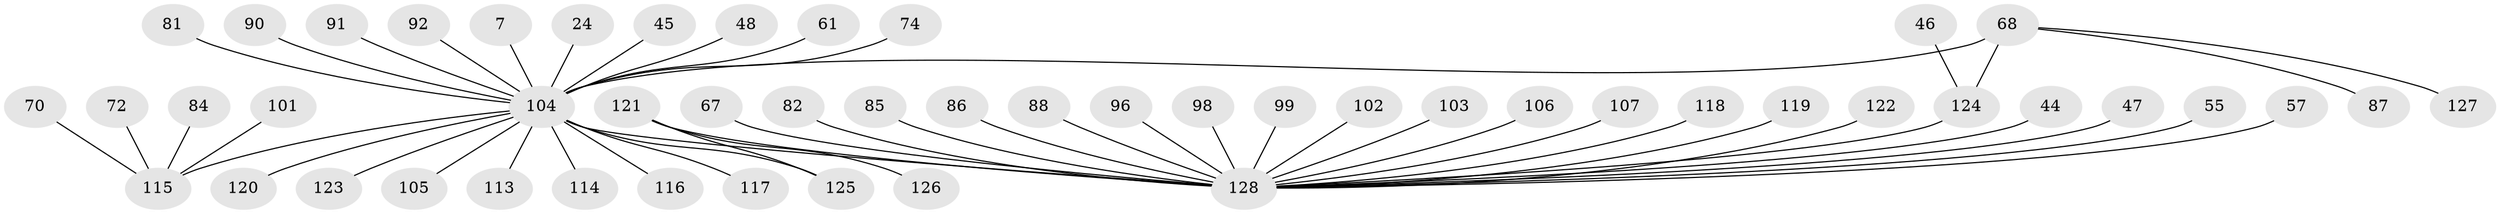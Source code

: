 // original degree distribution, {5: 0.03125, 21: 0.0078125, 29: 0.0078125, 8: 0.0078125, 2: 0.2578125, 1: 0.5546875, 3: 0.1015625, 4: 0.03125}
// Generated by graph-tools (version 1.1) at 2025/50/03/04/25 21:50:11]
// undirected, 51 vertices, 52 edges
graph export_dot {
graph [start="1"]
  node [color=gray90,style=filled];
  7;
  24;
  44 [super="+40"];
  45;
  46;
  47 [super="+41"];
  48;
  55;
  57;
  61;
  67;
  68 [super="+66+18"];
  70;
  72 [super="+29+38"];
  74;
  81 [super="+77"];
  82 [super="+49"];
  84 [super="+37"];
  85;
  86 [super="+8"];
  87;
  88;
  90;
  91 [super="+89"];
  92;
  96 [super="+20+52"];
  98 [super="+14+93+94"];
  99 [super="+60"];
  101;
  102;
  103;
  104 [super="+78+75+33"];
  105;
  106 [super="+83"];
  107;
  113;
  114 [super="+112"];
  115 [super="+23+109+26+51+69"];
  116;
  117;
  118 [super="+97"];
  119;
  120 [super="+28"];
  121 [super="+6+12+42"];
  122;
  123;
  124 [super="+34"];
  125 [super="+53+108+111"];
  126;
  127 [super="+43"];
  128 [super="+13+110+3+25+30"];
  7 -- 104;
  24 -- 104;
  44 -- 128;
  45 -- 104;
  46 -- 124;
  47 -- 128;
  48 -- 104;
  55 -- 128;
  57 -- 128;
  61 -- 104;
  67 -- 128;
  68 -- 87;
  68 -- 124 [weight=2];
  68 -- 104;
  68 -- 127;
  70 -- 115;
  72 -- 115;
  74 -- 104;
  81 -- 104;
  82 -- 128;
  84 -- 115;
  85 -- 128;
  86 -- 128;
  88 -- 128;
  90 -- 104;
  91 -- 104;
  92 -- 104;
  96 -- 128;
  98 -- 128;
  99 -- 128;
  101 -- 115;
  102 -- 128;
  103 -- 128;
  104 -- 105;
  104 -- 113;
  104 -- 115 [weight=2];
  104 -- 116;
  104 -- 117;
  104 -- 123;
  104 -- 120;
  104 -- 125;
  104 -- 114;
  104 -- 128 [weight=4];
  106 -- 128;
  107 -- 128;
  118 -- 128;
  119 -- 128;
  121 -- 126;
  121 -- 125;
  121 -- 128 [weight=2];
  122 -- 128;
  124 -- 128;
}
